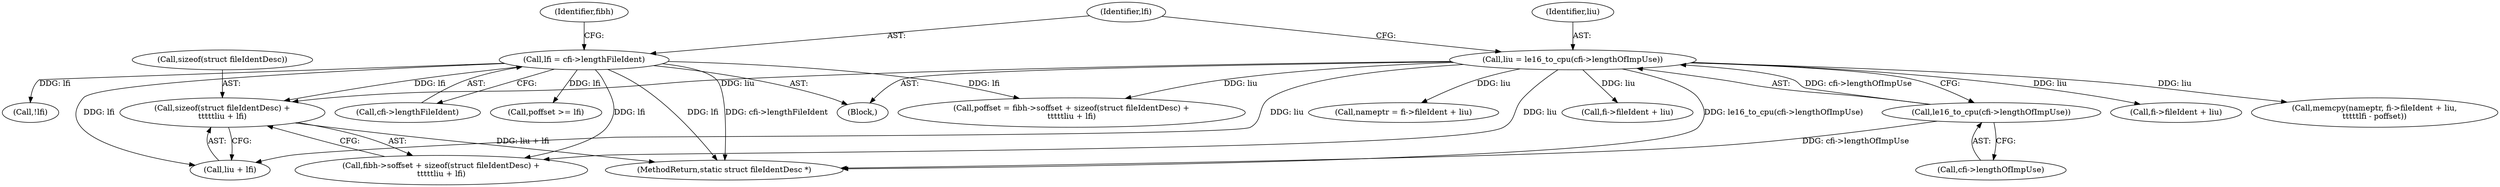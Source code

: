 digraph "0_linux_0e5cc9a40ada6046e6bc3bdfcd0c0d7e4b706b14_0@API" {
"1000362" [label="(Call,sizeof(struct fileIdentDesc) +\n\t\t\t\t\tliu + lfi)"];
"1000326" [label="(Call,liu = le16_to_cpu(cfi->lengthOfImpUse))"];
"1000328" [label="(Call,le16_to_cpu(cfi->lengthOfImpUse))"];
"1000332" [label="(Call,lfi = cfi->lengthFileIdent)"];
"1000340" [label="(Identifier,fibh)"];
"1000326" [label="(Call,liu = le16_to_cpu(cfi->lengthOfImpUse))"];
"1000392" [label="(Call,fi->fileIdent + liu)"];
"1000365" [label="(Call,liu + lfi)"];
"1000328" [label="(Call,le16_to_cpu(cfi->lengthOfImpUse))"];
"1000334" [label="(Call,cfi->lengthFileIdent)"];
"1000358" [label="(Call,fibh->soffset + sizeof(struct fileIdentDesc) +\n\t\t\t\t\tliu + lfi)"];
"1000456" [label="(Call,!lfi)"];
"1000511" [label="(MethodReturn,static struct fileIdentDesc *)"];
"1000348" [label="(Call,fi->fileIdent + liu)"];
"1000329" [label="(Call,cfi->lengthOfImpUse)"];
"1000390" [label="(Call,memcpy(nameptr, fi->fileIdent + liu,\n\t\t\t\t\tlfi - poffset))"];
"1000363" [label="(Call,sizeof(struct fileIdentDesc))"];
"1000305" [label="(Block,)"];
"1000346" [label="(Call,nameptr = fi->fileIdent + liu)"];
"1000369" [label="(Call,poffset >= lfi)"];
"1000327" [label="(Identifier,liu)"];
"1000356" [label="(Call,poffset = fibh->soffset + sizeof(struct fileIdentDesc) +\n\t\t\t\t\tliu + lfi)"];
"1000362" [label="(Call,sizeof(struct fileIdentDesc) +\n\t\t\t\t\tliu + lfi)"];
"1000332" [label="(Call,lfi = cfi->lengthFileIdent)"];
"1000333" [label="(Identifier,lfi)"];
"1000362" -> "1000358"  [label="AST: "];
"1000362" -> "1000365"  [label="CFG: "];
"1000363" -> "1000362"  [label="AST: "];
"1000365" -> "1000362"  [label="AST: "];
"1000358" -> "1000362"  [label="CFG: "];
"1000362" -> "1000511"  [label="DDG: liu + lfi"];
"1000326" -> "1000362"  [label="DDG: liu"];
"1000332" -> "1000362"  [label="DDG: lfi"];
"1000326" -> "1000305"  [label="AST: "];
"1000326" -> "1000328"  [label="CFG: "];
"1000327" -> "1000326"  [label="AST: "];
"1000328" -> "1000326"  [label="AST: "];
"1000333" -> "1000326"  [label="CFG: "];
"1000326" -> "1000511"  [label="DDG: le16_to_cpu(cfi->lengthOfImpUse)"];
"1000328" -> "1000326"  [label="DDG: cfi->lengthOfImpUse"];
"1000326" -> "1000346"  [label="DDG: liu"];
"1000326" -> "1000348"  [label="DDG: liu"];
"1000326" -> "1000356"  [label="DDG: liu"];
"1000326" -> "1000358"  [label="DDG: liu"];
"1000326" -> "1000365"  [label="DDG: liu"];
"1000326" -> "1000390"  [label="DDG: liu"];
"1000326" -> "1000392"  [label="DDG: liu"];
"1000328" -> "1000329"  [label="CFG: "];
"1000329" -> "1000328"  [label="AST: "];
"1000328" -> "1000511"  [label="DDG: cfi->lengthOfImpUse"];
"1000332" -> "1000305"  [label="AST: "];
"1000332" -> "1000334"  [label="CFG: "];
"1000333" -> "1000332"  [label="AST: "];
"1000334" -> "1000332"  [label="AST: "];
"1000340" -> "1000332"  [label="CFG: "];
"1000332" -> "1000511"  [label="DDG: cfi->lengthFileIdent"];
"1000332" -> "1000511"  [label="DDG: lfi"];
"1000332" -> "1000356"  [label="DDG: lfi"];
"1000332" -> "1000358"  [label="DDG: lfi"];
"1000332" -> "1000365"  [label="DDG: lfi"];
"1000332" -> "1000369"  [label="DDG: lfi"];
"1000332" -> "1000456"  [label="DDG: lfi"];
}
